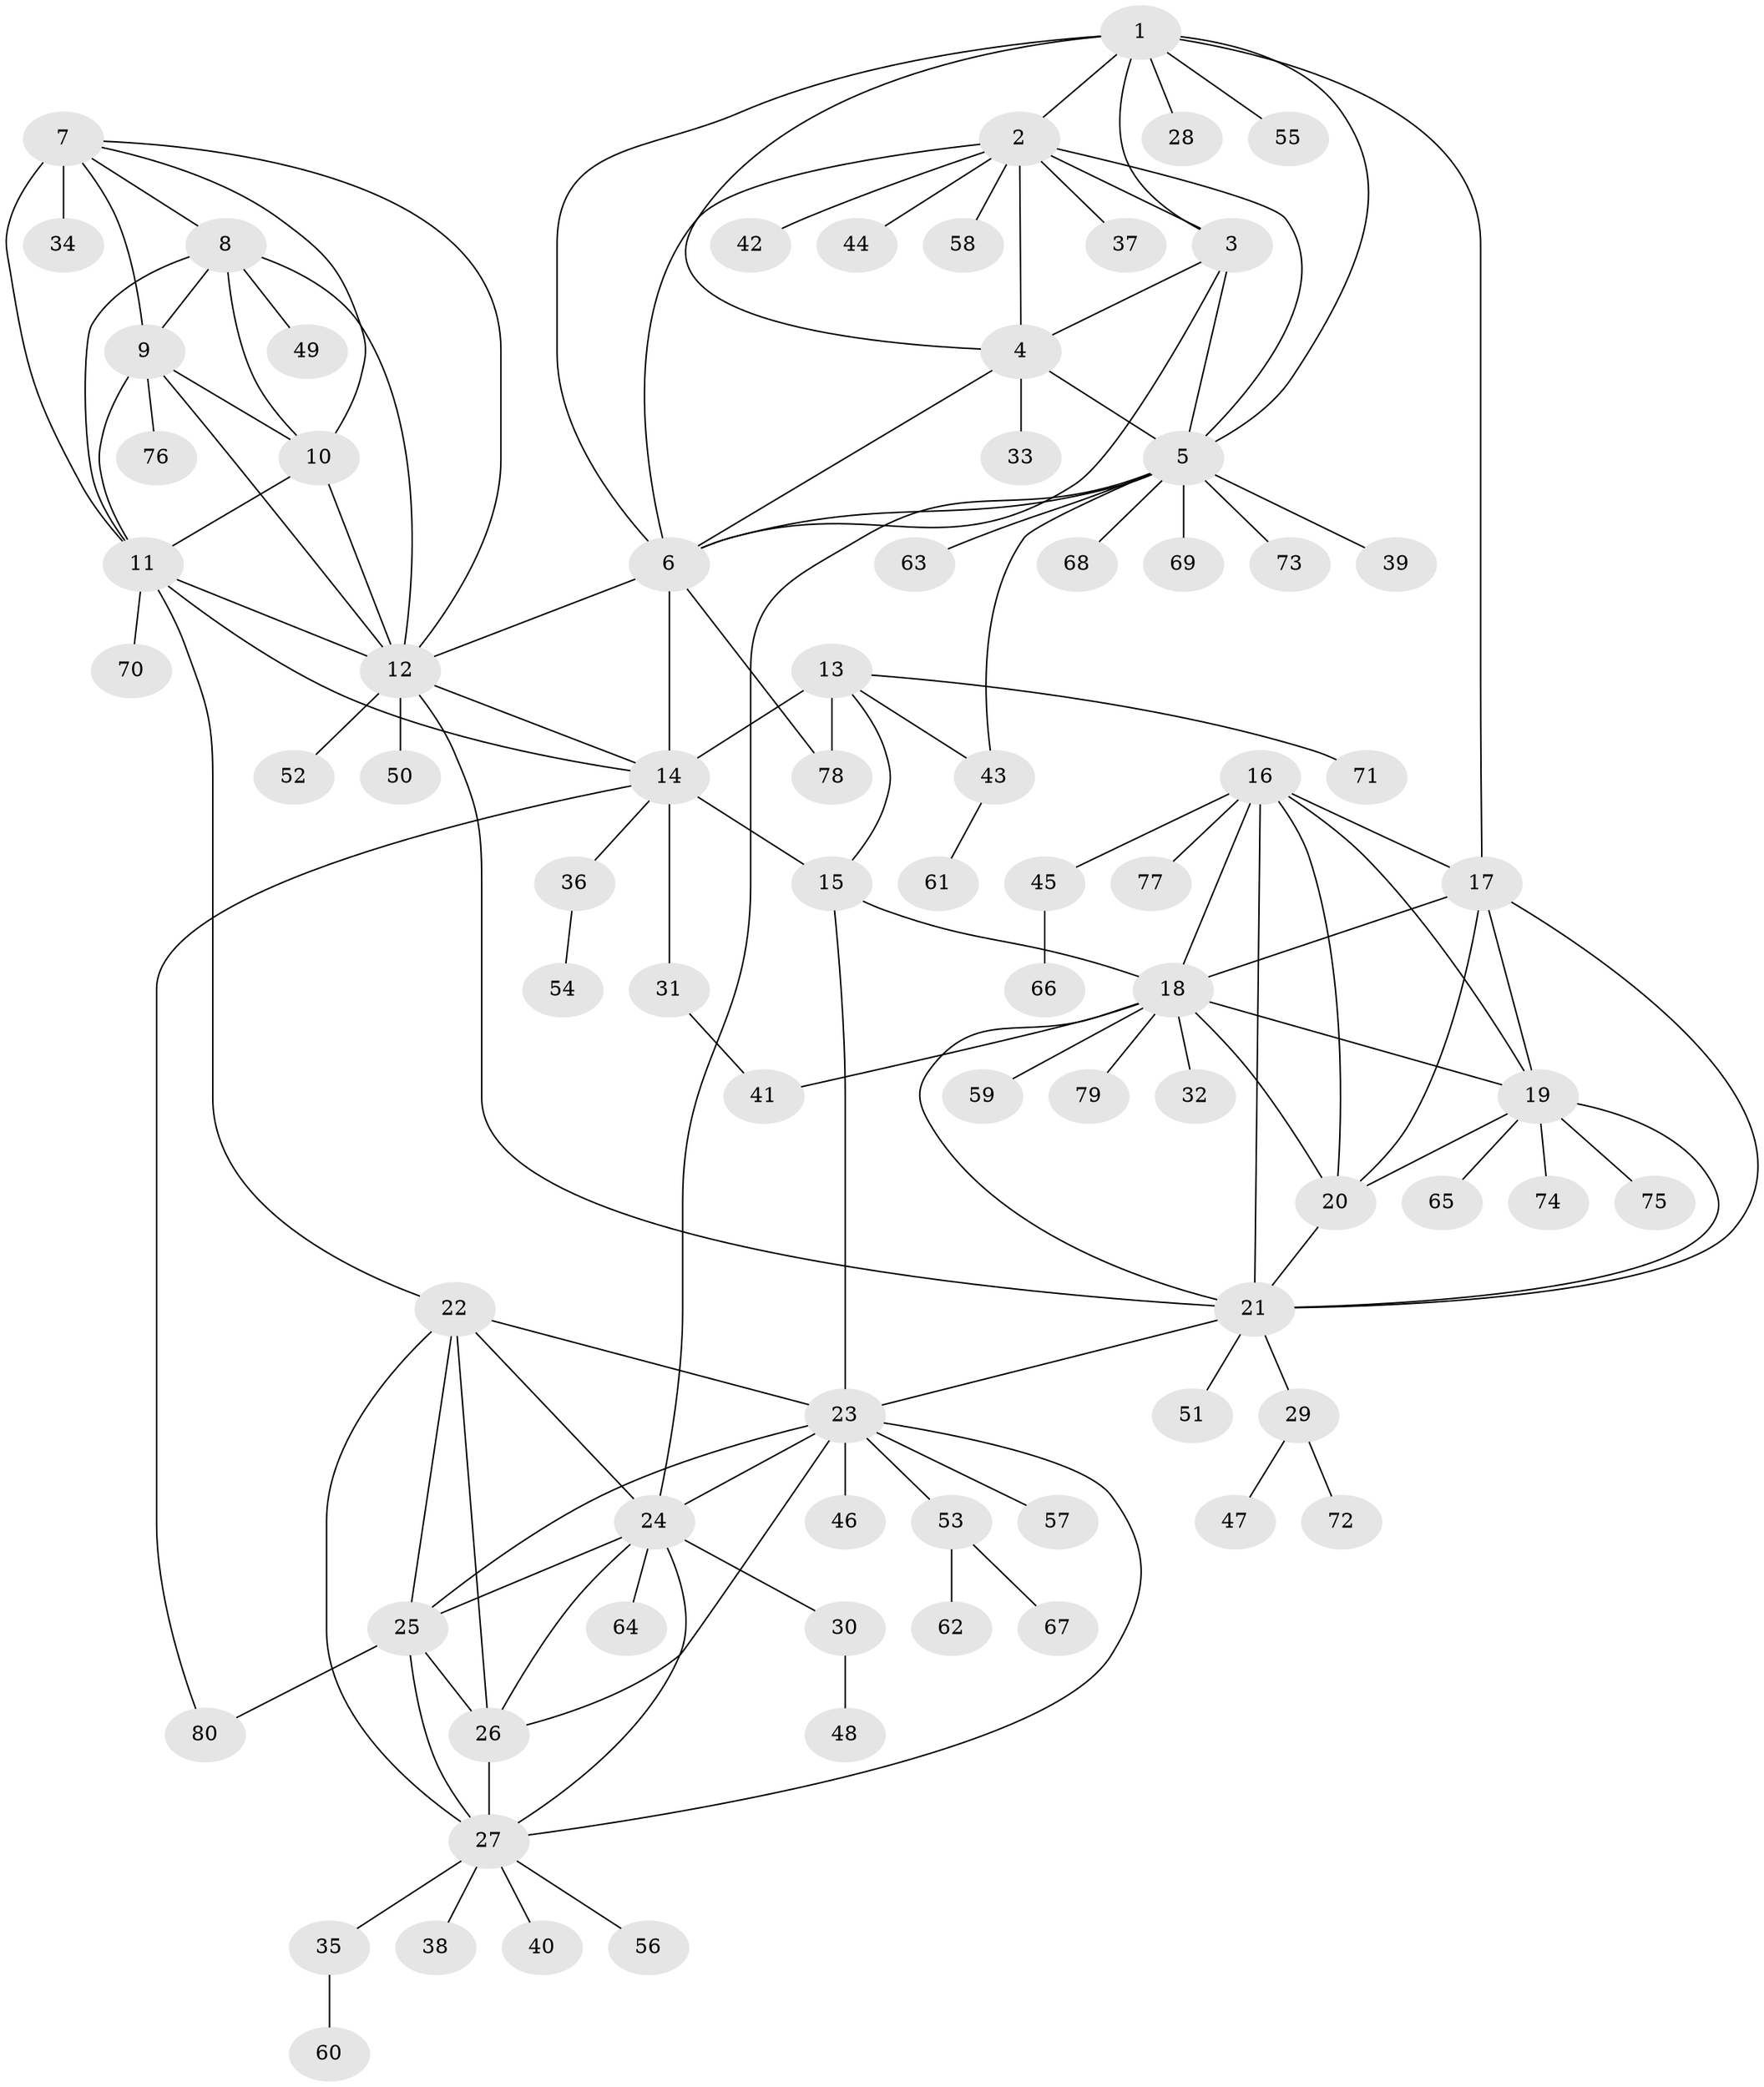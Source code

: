 // original degree distribution, {9: 0.045454545454545456, 10: 0.015151515151515152, 6: 0.030303030303030304, 7: 0.045454545454545456, 13: 0.007575757575757576, 8: 0.022727272727272728, 11: 0.030303030303030304, 14: 0.007575757575757576, 5: 0.022727272727272728, 1: 0.6136363636363636, 3: 0.06818181818181818, 2: 0.08333333333333333, 4: 0.007575757575757576}
// Generated by graph-tools (version 1.1) at 2025/52/03/04/25 22:52:10]
// undirected, 80 vertices, 131 edges
graph export_dot {
  node [color=gray90,style=filled];
  1;
  2;
  3;
  4;
  5;
  6;
  7;
  8;
  9;
  10;
  11;
  12;
  13;
  14;
  15;
  16;
  17;
  18;
  19;
  20;
  21;
  22;
  23;
  24;
  25;
  26;
  27;
  28;
  29;
  30;
  31;
  32;
  33;
  34;
  35;
  36;
  37;
  38;
  39;
  40;
  41;
  42;
  43;
  44;
  45;
  46;
  47;
  48;
  49;
  50;
  51;
  52;
  53;
  54;
  55;
  56;
  57;
  58;
  59;
  60;
  61;
  62;
  63;
  64;
  65;
  66;
  67;
  68;
  69;
  70;
  71;
  72;
  73;
  74;
  75;
  76;
  77;
  78;
  79;
  80;
  1 -- 2 [weight=1.0];
  1 -- 3 [weight=1.0];
  1 -- 4 [weight=1.0];
  1 -- 5 [weight=1.0];
  1 -- 6 [weight=1.0];
  1 -- 17 [weight=1.0];
  1 -- 28 [weight=1.0];
  1 -- 55 [weight=1.0];
  2 -- 3 [weight=1.0];
  2 -- 4 [weight=1.0];
  2 -- 5 [weight=1.0];
  2 -- 6 [weight=1.0];
  2 -- 37 [weight=1.0];
  2 -- 42 [weight=1.0];
  2 -- 44 [weight=1.0];
  2 -- 58 [weight=1.0];
  3 -- 4 [weight=1.0];
  3 -- 5 [weight=1.0];
  3 -- 6 [weight=1.0];
  4 -- 5 [weight=1.0];
  4 -- 6 [weight=1.0];
  4 -- 33 [weight=1.0];
  5 -- 6 [weight=1.0];
  5 -- 24 [weight=1.0];
  5 -- 39 [weight=1.0];
  5 -- 43 [weight=1.0];
  5 -- 63 [weight=1.0];
  5 -- 68 [weight=1.0];
  5 -- 69 [weight=1.0];
  5 -- 73 [weight=1.0];
  6 -- 12 [weight=1.0];
  6 -- 14 [weight=1.0];
  6 -- 78 [weight=1.0];
  7 -- 8 [weight=1.0];
  7 -- 9 [weight=1.0];
  7 -- 10 [weight=1.0];
  7 -- 11 [weight=1.0];
  7 -- 12 [weight=1.0];
  7 -- 34 [weight=5.0];
  8 -- 9 [weight=1.0];
  8 -- 10 [weight=1.0];
  8 -- 11 [weight=1.0];
  8 -- 12 [weight=1.0];
  8 -- 49 [weight=1.0];
  9 -- 10 [weight=1.0];
  9 -- 11 [weight=1.0];
  9 -- 12 [weight=1.0];
  9 -- 76 [weight=1.0];
  10 -- 11 [weight=1.0];
  10 -- 12 [weight=1.0];
  11 -- 12 [weight=1.0];
  11 -- 14 [weight=1.0];
  11 -- 22 [weight=1.0];
  11 -- 70 [weight=1.0];
  12 -- 14 [weight=1.0];
  12 -- 21 [weight=1.0];
  12 -- 50 [weight=1.0];
  12 -- 52 [weight=1.0];
  13 -- 14 [weight=9.0];
  13 -- 15 [weight=1.0];
  13 -- 43 [weight=1.0];
  13 -- 71 [weight=1.0];
  13 -- 78 [weight=1.0];
  14 -- 15 [weight=4.0];
  14 -- 31 [weight=1.0];
  14 -- 36 [weight=1.0];
  14 -- 80 [weight=1.0];
  15 -- 18 [weight=1.0];
  15 -- 23 [weight=1.0];
  16 -- 17 [weight=1.0];
  16 -- 18 [weight=1.0];
  16 -- 19 [weight=1.0];
  16 -- 20 [weight=1.0];
  16 -- 21 [weight=1.0];
  16 -- 45 [weight=1.0];
  16 -- 77 [weight=1.0];
  17 -- 18 [weight=1.0];
  17 -- 19 [weight=1.0];
  17 -- 20 [weight=1.0];
  17 -- 21 [weight=1.0];
  18 -- 19 [weight=1.0];
  18 -- 20 [weight=1.0];
  18 -- 21 [weight=1.0];
  18 -- 32 [weight=1.0];
  18 -- 41 [weight=1.0];
  18 -- 59 [weight=1.0];
  18 -- 79 [weight=1.0];
  19 -- 20 [weight=1.0];
  19 -- 21 [weight=1.0];
  19 -- 65 [weight=1.0];
  19 -- 74 [weight=1.0];
  19 -- 75 [weight=1.0];
  20 -- 21 [weight=1.0];
  21 -- 23 [weight=1.0];
  21 -- 29 [weight=1.0];
  21 -- 51 [weight=1.0];
  22 -- 23 [weight=1.0];
  22 -- 24 [weight=1.0];
  22 -- 25 [weight=1.0];
  22 -- 26 [weight=1.0];
  22 -- 27 [weight=1.0];
  23 -- 24 [weight=1.0];
  23 -- 25 [weight=1.0];
  23 -- 26 [weight=1.0];
  23 -- 27 [weight=1.0];
  23 -- 46 [weight=1.0];
  23 -- 53 [weight=1.0];
  23 -- 57 [weight=1.0];
  24 -- 25 [weight=1.0];
  24 -- 26 [weight=1.0];
  24 -- 27 [weight=1.0];
  24 -- 30 [weight=1.0];
  24 -- 64 [weight=1.0];
  25 -- 26 [weight=2.0];
  25 -- 27 [weight=1.0];
  25 -- 80 [weight=1.0];
  26 -- 27 [weight=1.0];
  27 -- 35 [weight=1.0];
  27 -- 38 [weight=1.0];
  27 -- 40 [weight=1.0];
  27 -- 56 [weight=1.0];
  29 -- 47 [weight=1.0];
  29 -- 72 [weight=1.0];
  30 -- 48 [weight=1.0];
  31 -- 41 [weight=1.0];
  35 -- 60 [weight=1.0];
  36 -- 54 [weight=1.0];
  43 -- 61 [weight=1.0];
  45 -- 66 [weight=1.0];
  53 -- 62 [weight=1.0];
  53 -- 67 [weight=1.0];
}
